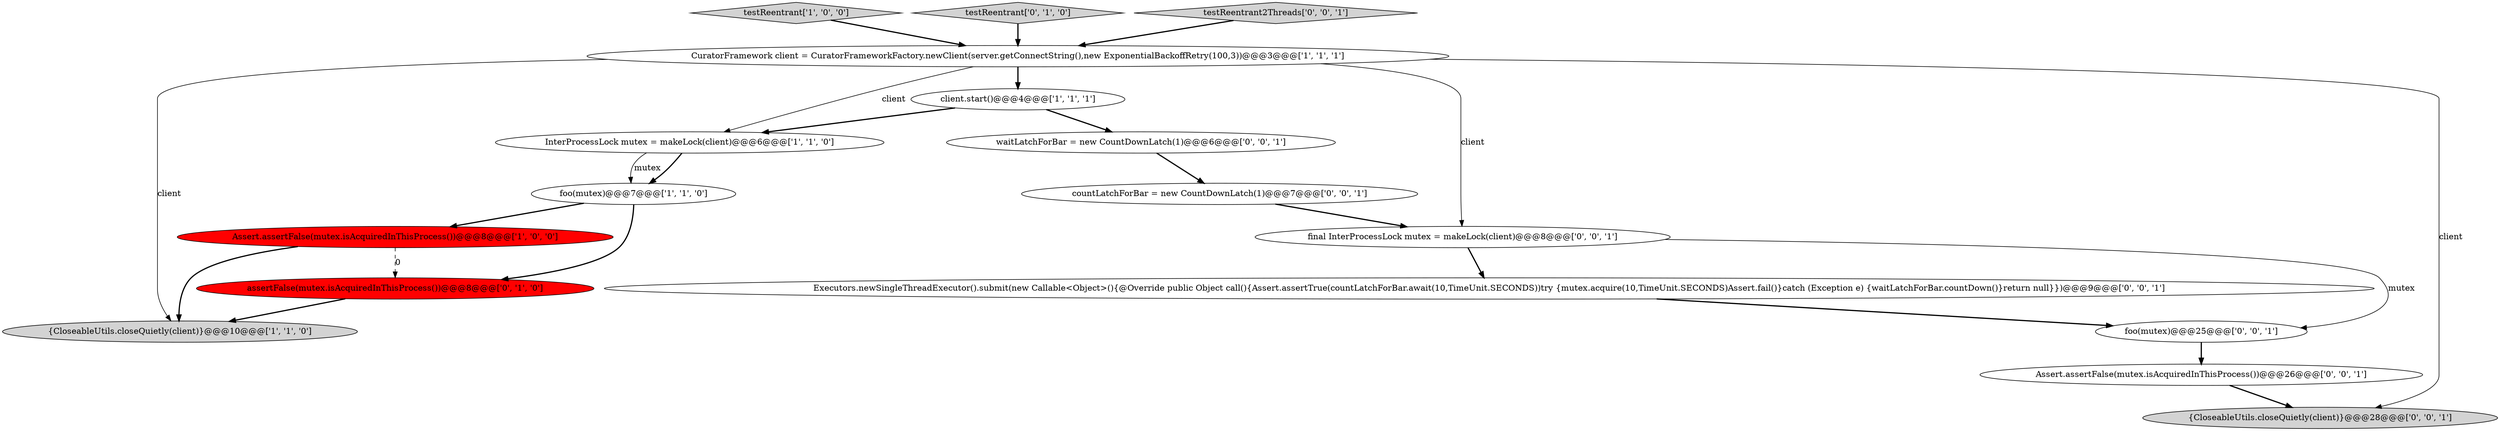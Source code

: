digraph {
2 [style = filled, label = "InterProcessLock mutex = makeLock(client)@@@6@@@['1', '1', '0']", fillcolor = white, shape = ellipse image = "AAA0AAABBB1BBB"];
9 [style = filled, label = "Assert.assertFalse(mutex.isAcquiredInThisProcess())@@@26@@@['0', '0', '1']", fillcolor = white, shape = ellipse image = "AAA0AAABBB3BBB"];
1 [style = filled, label = "foo(mutex)@@@7@@@['1', '1', '0']", fillcolor = white, shape = ellipse image = "AAA0AAABBB1BBB"];
15 [style = filled, label = "Executors.newSingleThreadExecutor().submit(new Callable<Object>(){@Override public Object call(){Assert.assertTrue(countLatchForBar.await(10,TimeUnit.SECONDS))try {mutex.acquire(10,TimeUnit.SECONDS)Assert.fail()}catch (Exception e) {waitLatchForBar.countDown()}return null}})@@@9@@@['0', '0', '1']", fillcolor = white, shape = ellipse image = "AAA0AAABBB3BBB"];
16 [style = filled, label = "final InterProcessLock mutex = makeLock(client)@@@8@@@['0', '0', '1']", fillcolor = white, shape = ellipse image = "AAA0AAABBB3BBB"];
14 [style = filled, label = "foo(mutex)@@@25@@@['0', '0', '1']", fillcolor = white, shape = ellipse image = "AAA0AAABBB3BBB"];
13 [style = filled, label = "countLatchForBar = new CountDownLatch(1)@@@7@@@['0', '0', '1']", fillcolor = white, shape = ellipse image = "AAA0AAABBB3BBB"];
4 [style = filled, label = "testReentrant['1', '0', '0']", fillcolor = lightgray, shape = diamond image = "AAA0AAABBB1BBB"];
8 [style = filled, label = "testReentrant['0', '1', '0']", fillcolor = lightgray, shape = diamond image = "AAA0AAABBB2BBB"];
6 [style = filled, label = "client.start()@@@4@@@['1', '1', '1']", fillcolor = white, shape = ellipse image = "AAA0AAABBB1BBB"];
11 [style = filled, label = "testReentrant2Threads['0', '0', '1']", fillcolor = lightgray, shape = diamond image = "AAA0AAABBB3BBB"];
12 [style = filled, label = "waitLatchForBar = new CountDownLatch(1)@@@6@@@['0', '0', '1']", fillcolor = white, shape = ellipse image = "AAA0AAABBB3BBB"];
0 [style = filled, label = "CuratorFramework client = CuratorFrameworkFactory.newClient(server.getConnectString(),new ExponentialBackoffRetry(100,3))@@@3@@@['1', '1', '1']", fillcolor = white, shape = ellipse image = "AAA0AAABBB1BBB"];
3 [style = filled, label = "Assert.assertFalse(mutex.isAcquiredInThisProcess())@@@8@@@['1', '0', '0']", fillcolor = red, shape = ellipse image = "AAA1AAABBB1BBB"];
10 [style = filled, label = "{CloseableUtils.closeQuietly(client)}@@@28@@@['0', '0', '1']", fillcolor = lightgray, shape = ellipse image = "AAA0AAABBB3BBB"];
7 [style = filled, label = "assertFalse(mutex.isAcquiredInThisProcess())@@@8@@@['0', '1', '0']", fillcolor = red, shape = ellipse image = "AAA1AAABBB2BBB"];
5 [style = filled, label = "{CloseableUtils.closeQuietly(client)}@@@10@@@['1', '1', '0']", fillcolor = lightgray, shape = ellipse image = "AAA0AAABBB1BBB"];
16->15 [style = bold, label=""];
15->14 [style = bold, label=""];
0->6 [style = bold, label=""];
3->7 [style = dashed, label="0"];
2->1 [style = bold, label=""];
0->16 [style = solid, label="client"];
1->3 [style = bold, label=""];
2->1 [style = solid, label="mutex"];
9->10 [style = bold, label=""];
1->7 [style = bold, label=""];
13->16 [style = bold, label=""];
4->0 [style = bold, label=""];
0->5 [style = solid, label="client"];
6->2 [style = bold, label=""];
8->0 [style = bold, label=""];
12->13 [style = bold, label=""];
3->5 [style = bold, label=""];
7->5 [style = bold, label=""];
11->0 [style = bold, label=""];
16->14 [style = solid, label="mutex"];
0->2 [style = solid, label="client"];
14->9 [style = bold, label=""];
0->10 [style = solid, label="client"];
6->12 [style = bold, label=""];
}

